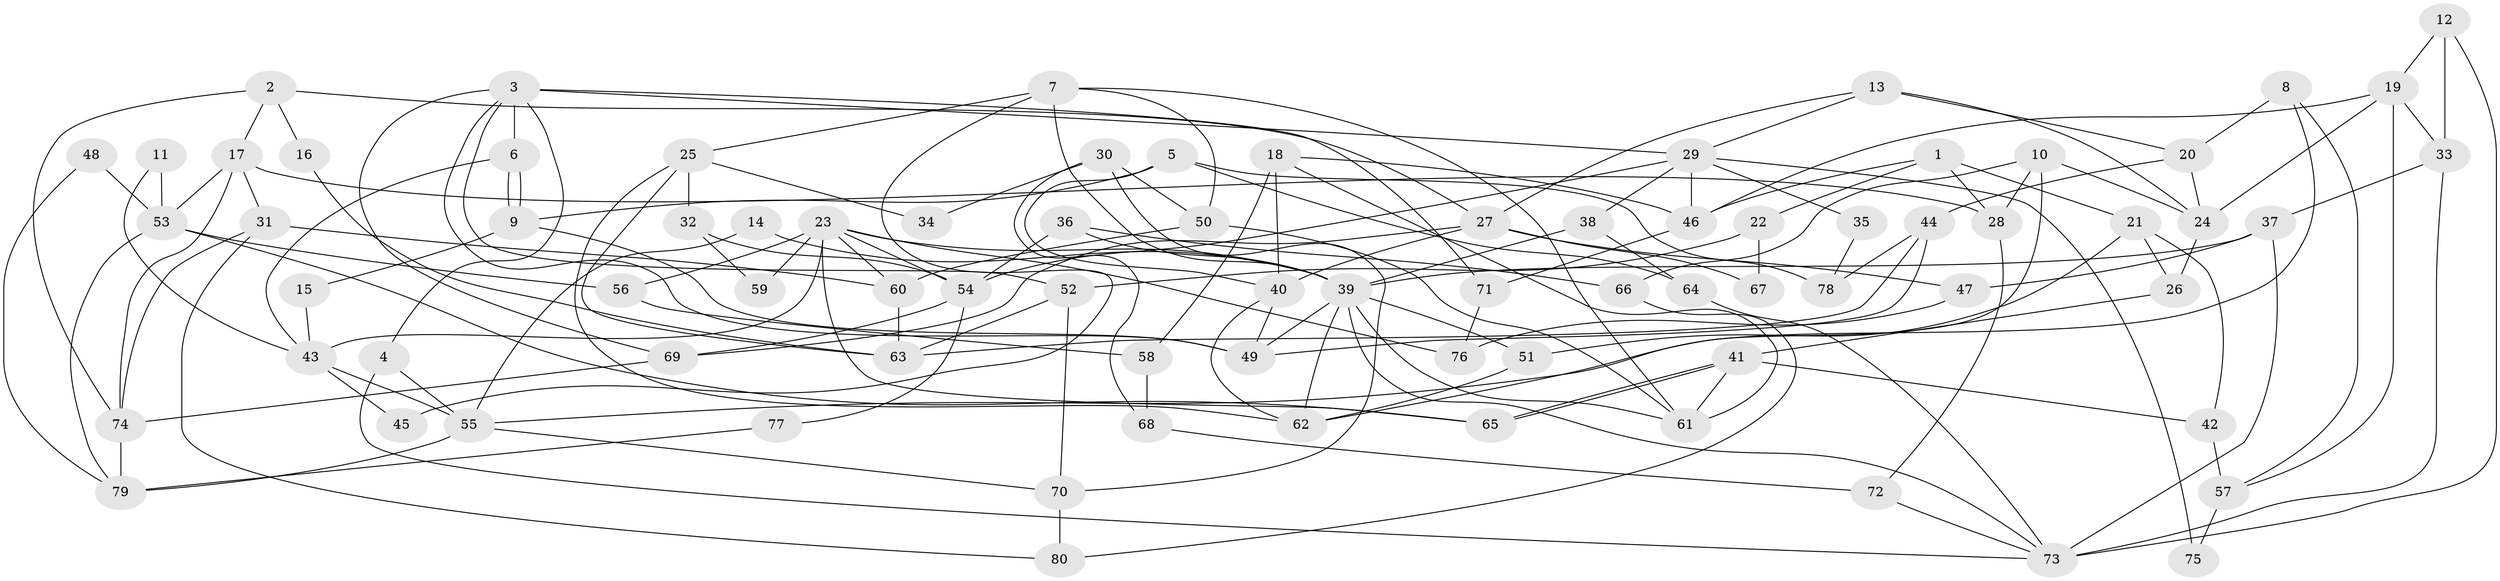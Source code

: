 // Generated by graph-tools (version 1.1) at 2025/35/03/09/25 02:35:58]
// undirected, 80 vertices, 160 edges
graph export_dot {
graph [start="1"]
  node [color=gray90,style=filled];
  1;
  2;
  3;
  4;
  5;
  6;
  7;
  8;
  9;
  10;
  11;
  12;
  13;
  14;
  15;
  16;
  17;
  18;
  19;
  20;
  21;
  22;
  23;
  24;
  25;
  26;
  27;
  28;
  29;
  30;
  31;
  32;
  33;
  34;
  35;
  36;
  37;
  38;
  39;
  40;
  41;
  42;
  43;
  44;
  45;
  46;
  47;
  48;
  49;
  50;
  51;
  52;
  53;
  54;
  55;
  56;
  57;
  58;
  59;
  60;
  61;
  62;
  63;
  64;
  65;
  66;
  67;
  68;
  69;
  70;
  71;
  72;
  73;
  74;
  75;
  76;
  77;
  78;
  79;
  80;
  1 -- 46;
  1 -- 21;
  1 -- 22;
  1 -- 28;
  2 -- 74;
  2 -- 27;
  2 -- 16;
  2 -- 17;
  3 -- 69;
  3 -- 52;
  3 -- 4;
  3 -- 6;
  3 -- 29;
  3 -- 49;
  3 -- 71;
  4 -- 73;
  4 -- 55;
  5 -- 64;
  5 -- 40;
  5 -- 9;
  5 -- 78;
  6 -- 9;
  6 -- 9;
  6 -- 43;
  7 -- 50;
  7 -- 61;
  7 -- 25;
  7 -- 39;
  7 -- 45;
  8 -- 55;
  8 -- 57;
  8 -- 20;
  9 -- 15;
  9 -- 49;
  10 -- 28;
  10 -- 62;
  10 -- 24;
  10 -- 66;
  11 -- 53;
  11 -- 43;
  12 -- 73;
  12 -- 19;
  12 -- 33;
  13 -- 27;
  13 -- 24;
  13 -- 20;
  13 -- 29;
  14 -- 39;
  14 -- 55;
  15 -- 43;
  16 -- 63;
  17 -- 31;
  17 -- 28;
  17 -- 53;
  17 -- 74;
  18 -- 61;
  18 -- 46;
  18 -- 40;
  18 -- 58;
  19 -- 33;
  19 -- 24;
  19 -- 46;
  19 -- 57;
  20 -- 24;
  20 -- 44;
  21 -- 26;
  21 -- 51;
  21 -- 42;
  22 -- 52;
  22 -- 67;
  23 -- 39;
  23 -- 76;
  23 -- 43;
  23 -- 54;
  23 -- 56;
  23 -- 59;
  23 -- 60;
  23 -- 65;
  24 -- 26;
  25 -- 62;
  25 -- 32;
  25 -- 34;
  25 -- 63;
  26 -- 41;
  27 -- 69;
  27 -- 40;
  27 -- 47;
  27 -- 67;
  28 -- 72;
  29 -- 35;
  29 -- 38;
  29 -- 46;
  29 -- 54;
  29 -- 75;
  30 -- 70;
  30 -- 68;
  30 -- 34;
  30 -- 50;
  31 -- 74;
  31 -- 60;
  31 -- 80;
  32 -- 54;
  32 -- 59;
  33 -- 37;
  33 -- 73;
  35 -- 78;
  36 -- 39;
  36 -- 54;
  36 -- 66;
  37 -- 39;
  37 -- 73;
  37 -- 47;
  38 -- 39;
  38 -- 64;
  39 -- 49;
  39 -- 51;
  39 -- 61;
  39 -- 62;
  39 -- 73;
  40 -- 49;
  40 -- 62;
  41 -- 65;
  41 -- 65;
  41 -- 61;
  41 -- 42;
  42 -- 57;
  43 -- 45;
  43 -- 55;
  44 -- 49;
  44 -- 63;
  44 -- 78;
  46 -- 71;
  47 -- 76;
  48 -- 53;
  48 -- 79;
  50 -- 60;
  50 -- 61;
  51 -- 62;
  52 -- 70;
  52 -- 63;
  53 -- 65;
  53 -- 56;
  53 -- 79;
  54 -- 69;
  54 -- 77;
  55 -- 70;
  55 -- 79;
  56 -- 58;
  57 -- 75;
  58 -- 68;
  60 -- 63;
  64 -- 73;
  66 -- 80;
  68 -- 72;
  69 -- 74;
  70 -- 80;
  71 -- 76;
  72 -- 73;
  74 -- 79;
  77 -- 79;
}
